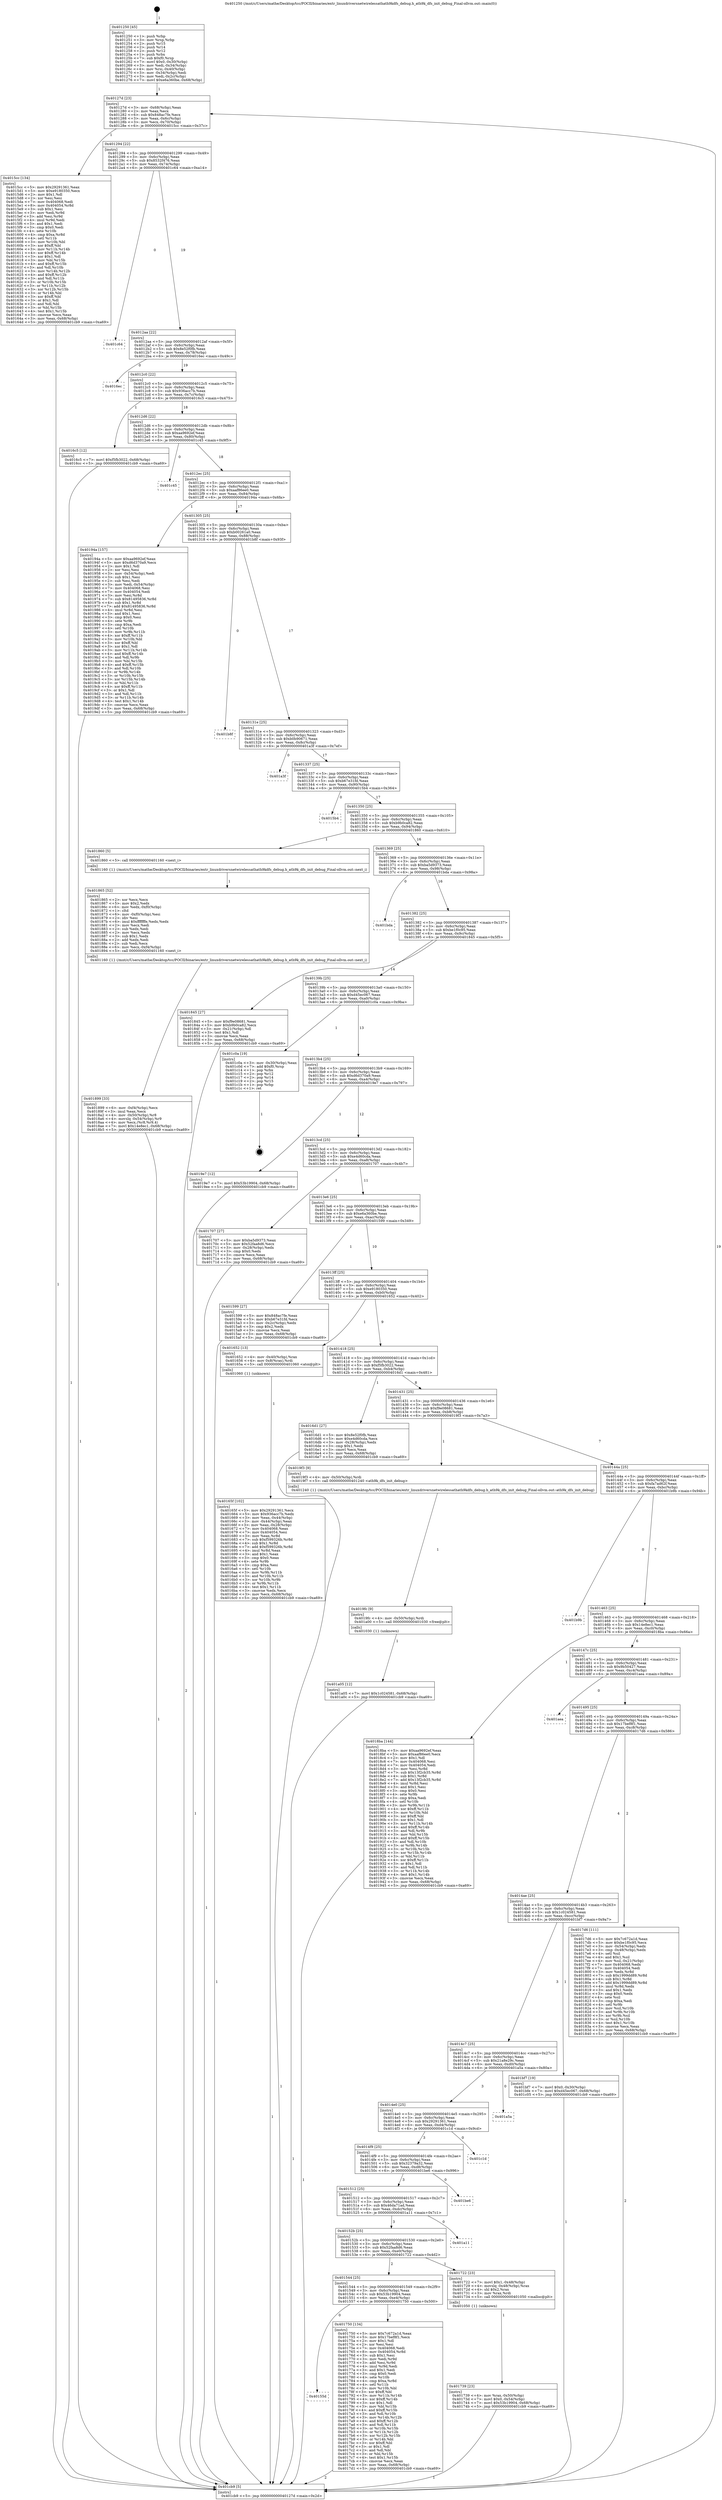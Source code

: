 digraph "0x401250" {
  label = "0x401250 (/mnt/c/Users/mathe/Desktop/tcc/POCII/binaries/extr_linuxdriversnetwirelessathath9kdfs_debug.h_ath9k_dfs_init_debug_Final-ollvm.out::main(0))"
  labelloc = "t"
  node[shape=record]

  Entry [label="",width=0.3,height=0.3,shape=circle,fillcolor=black,style=filled]
  "0x40127d" [label="{
     0x40127d [23]\l
     | [instrs]\l
     &nbsp;&nbsp;0x40127d \<+3\>: mov -0x68(%rbp),%eax\l
     &nbsp;&nbsp;0x401280 \<+2\>: mov %eax,%ecx\l
     &nbsp;&nbsp;0x401282 \<+6\>: sub $0x848ac7fe,%ecx\l
     &nbsp;&nbsp;0x401288 \<+3\>: mov %eax,-0x6c(%rbp)\l
     &nbsp;&nbsp;0x40128b \<+3\>: mov %ecx,-0x70(%rbp)\l
     &nbsp;&nbsp;0x40128e \<+6\>: je 00000000004015cc \<main+0x37c\>\l
  }"]
  "0x4015cc" [label="{
     0x4015cc [134]\l
     | [instrs]\l
     &nbsp;&nbsp;0x4015cc \<+5\>: mov $0x29291361,%eax\l
     &nbsp;&nbsp;0x4015d1 \<+5\>: mov $0xe9180350,%ecx\l
     &nbsp;&nbsp;0x4015d6 \<+2\>: mov $0x1,%dl\l
     &nbsp;&nbsp;0x4015d8 \<+2\>: xor %esi,%esi\l
     &nbsp;&nbsp;0x4015da \<+7\>: mov 0x404068,%edi\l
     &nbsp;&nbsp;0x4015e1 \<+8\>: mov 0x404054,%r8d\l
     &nbsp;&nbsp;0x4015e9 \<+3\>: sub $0x1,%esi\l
     &nbsp;&nbsp;0x4015ec \<+3\>: mov %edi,%r9d\l
     &nbsp;&nbsp;0x4015ef \<+3\>: add %esi,%r9d\l
     &nbsp;&nbsp;0x4015f2 \<+4\>: imul %r9d,%edi\l
     &nbsp;&nbsp;0x4015f6 \<+3\>: and $0x1,%edi\l
     &nbsp;&nbsp;0x4015f9 \<+3\>: cmp $0x0,%edi\l
     &nbsp;&nbsp;0x4015fc \<+4\>: sete %r10b\l
     &nbsp;&nbsp;0x401600 \<+4\>: cmp $0xa,%r8d\l
     &nbsp;&nbsp;0x401604 \<+4\>: setl %r11b\l
     &nbsp;&nbsp;0x401608 \<+3\>: mov %r10b,%bl\l
     &nbsp;&nbsp;0x40160b \<+3\>: xor $0xff,%bl\l
     &nbsp;&nbsp;0x40160e \<+3\>: mov %r11b,%r14b\l
     &nbsp;&nbsp;0x401611 \<+4\>: xor $0xff,%r14b\l
     &nbsp;&nbsp;0x401615 \<+3\>: xor $0x1,%dl\l
     &nbsp;&nbsp;0x401618 \<+3\>: mov %bl,%r15b\l
     &nbsp;&nbsp;0x40161b \<+4\>: and $0xff,%r15b\l
     &nbsp;&nbsp;0x40161f \<+3\>: and %dl,%r10b\l
     &nbsp;&nbsp;0x401622 \<+3\>: mov %r14b,%r12b\l
     &nbsp;&nbsp;0x401625 \<+4\>: and $0xff,%r12b\l
     &nbsp;&nbsp;0x401629 \<+3\>: and %dl,%r11b\l
     &nbsp;&nbsp;0x40162c \<+3\>: or %r10b,%r15b\l
     &nbsp;&nbsp;0x40162f \<+3\>: or %r11b,%r12b\l
     &nbsp;&nbsp;0x401632 \<+3\>: xor %r12b,%r15b\l
     &nbsp;&nbsp;0x401635 \<+3\>: or %r14b,%bl\l
     &nbsp;&nbsp;0x401638 \<+3\>: xor $0xff,%bl\l
     &nbsp;&nbsp;0x40163b \<+3\>: or $0x1,%dl\l
     &nbsp;&nbsp;0x40163e \<+2\>: and %dl,%bl\l
     &nbsp;&nbsp;0x401640 \<+3\>: or %bl,%r15b\l
     &nbsp;&nbsp;0x401643 \<+4\>: test $0x1,%r15b\l
     &nbsp;&nbsp;0x401647 \<+3\>: cmovne %ecx,%eax\l
     &nbsp;&nbsp;0x40164a \<+3\>: mov %eax,-0x68(%rbp)\l
     &nbsp;&nbsp;0x40164d \<+5\>: jmp 0000000000401cb9 \<main+0xa69\>\l
  }"]
  "0x401294" [label="{
     0x401294 [22]\l
     | [instrs]\l
     &nbsp;&nbsp;0x401294 \<+5\>: jmp 0000000000401299 \<main+0x49\>\l
     &nbsp;&nbsp;0x401299 \<+3\>: mov -0x6c(%rbp),%eax\l
     &nbsp;&nbsp;0x40129c \<+5\>: sub $0x8532f476,%eax\l
     &nbsp;&nbsp;0x4012a1 \<+3\>: mov %eax,-0x74(%rbp)\l
     &nbsp;&nbsp;0x4012a4 \<+6\>: je 0000000000401c64 \<main+0xa14\>\l
  }"]
  Exit [label="",width=0.3,height=0.3,shape=circle,fillcolor=black,style=filled,peripheries=2]
  "0x401c64" [label="{
     0x401c64\l
  }", style=dashed]
  "0x4012aa" [label="{
     0x4012aa [22]\l
     | [instrs]\l
     &nbsp;&nbsp;0x4012aa \<+5\>: jmp 00000000004012af \<main+0x5f\>\l
     &nbsp;&nbsp;0x4012af \<+3\>: mov -0x6c(%rbp),%eax\l
     &nbsp;&nbsp;0x4012b2 \<+5\>: sub $0x8e52f0fb,%eax\l
     &nbsp;&nbsp;0x4012b7 \<+3\>: mov %eax,-0x78(%rbp)\l
     &nbsp;&nbsp;0x4012ba \<+6\>: je 00000000004016ec \<main+0x49c\>\l
  }"]
  "0x401a05" [label="{
     0x401a05 [12]\l
     | [instrs]\l
     &nbsp;&nbsp;0x401a05 \<+7\>: movl $0x1c024581,-0x68(%rbp)\l
     &nbsp;&nbsp;0x401a0c \<+5\>: jmp 0000000000401cb9 \<main+0xa69\>\l
  }"]
  "0x4016ec" [label="{
     0x4016ec\l
  }", style=dashed]
  "0x4012c0" [label="{
     0x4012c0 [22]\l
     | [instrs]\l
     &nbsp;&nbsp;0x4012c0 \<+5\>: jmp 00000000004012c5 \<main+0x75\>\l
     &nbsp;&nbsp;0x4012c5 \<+3\>: mov -0x6c(%rbp),%eax\l
     &nbsp;&nbsp;0x4012c8 \<+5\>: sub $0x936acc7b,%eax\l
     &nbsp;&nbsp;0x4012cd \<+3\>: mov %eax,-0x7c(%rbp)\l
     &nbsp;&nbsp;0x4012d0 \<+6\>: je 00000000004016c5 \<main+0x475\>\l
  }"]
  "0x4019fc" [label="{
     0x4019fc [9]\l
     | [instrs]\l
     &nbsp;&nbsp;0x4019fc \<+4\>: mov -0x50(%rbp),%rdi\l
     &nbsp;&nbsp;0x401a00 \<+5\>: call 0000000000401030 \<free@plt\>\l
     | [calls]\l
     &nbsp;&nbsp;0x401030 \{1\} (unknown)\l
  }"]
  "0x4016c5" [label="{
     0x4016c5 [12]\l
     | [instrs]\l
     &nbsp;&nbsp;0x4016c5 \<+7\>: movl $0xf5fb3022,-0x68(%rbp)\l
     &nbsp;&nbsp;0x4016cc \<+5\>: jmp 0000000000401cb9 \<main+0xa69\>\l
  }"]
  "0x4012d6" [label="{
     0x4012d6 [22]\l
     | [instrs]\l
     &nbsp;&nbsp;0x4012d6 \<+5\>: jmp 00000000004012db \<main+0x8b\>\l
     &nbsp;&nbsp;0x4012db \<+3\>: mov -0x6c(%rbp),%eax\l
     &nbsp;&nbsp;0x4012de \<+5\>: sub $0xaa9692ef,%eax\l
     &nbsp;&nbsp;0x4012e3 \<+3\>: mov %eax,-0x80(%rbp)\l
     &nbsp;&nbsp;0x4012e6 \<+6\>: je 0000000000401c45 \<main+0x9f5\>\l
  }"]
  "0x401899" [label="{
     0x401899 [33]\l
     | [instrs]\l
     &nbsp;&nbsp;0x401899 \<+6\>: mov -0xf4(%rbp),%ecx\l
     &nbsp;&nbsp;0x40189f \<+3\>: imul %eax,%ecx\l
     &nbsp;&nbsp;0x4018a2 \<+4\>: mov -0x50(%rbp),%r8\l
     &nbsp;&nbsp;0x4018a6 \<+4\>: movslq -0x54(%rbp),%r9\l
     &nbsp;&nbsp;0x4018aa \<+4\>: mov %ecx,(%r8,%r9,4)\l
     &nbsp;&nbsp;0x4018ae \<+7\>: movl $0x14e8ec1,-0x68(%rbp)\l
     &nbsp;&nbsp;0x4018b5 \<+5\>: jmp 0000000000401cb9 \<main+0xa69\>\l
  }"]
  "0x401c45" [label="{
     0x401c45\l
  }", style=dashed]
  "0x4012ec" [label="{
     0x4012ec [25]\l
     | [instrs]\l
     &nbsp;&nbsp;0x4012ec \<+5\>: jmp 00000000004012f1 \<main+0xa1\>\l
     &nbsp;&nbsp;0x4012f1 \<+3\>: mov -0x6c(%rbp),%eax\l
     &nbsp;&nbsp;0x4012f4 \<+5\>: sub $0xaaf86ee0,%eax\l
     &nbsp;&nbsp;0x4012f9 \<+6\>: mov %eax,-0x84(%rbp)\l
     &nbsp;&nbsp;0x4012ff \<+6\>: je 000000000040194a \<main+0x6fa\>\l
  }"]
  "0x401865" [label="{
     0x401865 [52]\l
     | [instrs]\l
     &nbsp;&nbsp;0x401865 \<+2\>: xor %ecx,%ecx\l
     &nbsp;&nbsp;0x401867 \<+5\>: mov $0x2,%edx\l
     &nbsp;&nbsp;0x40186c \<+6\>: mov %edx,-0xf0(%rbp)\l
     &nbsp;&nbsp;0x401872 \<+1\>: cltd\l
     &nbsp;&nbsp;0x401873 \<+6\>: mov -0xf0(%rbp),%esi\l
     &nbsp;&nbsp;0x401879 \<+2\>: idiv %esi\l
     &nbsp;&nbsp;0x40187b \<+6\>: imul $0xfffffffe,%edx,%edx\l
     &nbsp;&nbsp;0x401881 \<+2\>: mov %ecx,%edi\l
     &nbsp;&nbsp;0x401883 \<+2\>: sub %edx,%edi\l
     &nbsp;&nbsp;0x401885 \<+2\>: mov %ecx,%edx\l
     &nbsp;&nbsp;0x401887 \<+3\>: sub $0x1,%edx\l
     &nbsp;&nbsp;0x40188a \<+2\>: add %edx,%edi\l
     &nbsp;&nbsp;0x40188c \<+2\>: sub %edi,%ecx\l
     &nbsp;&nbsp;0x40188e \<+6\>: mov %ecx,-0xf4(%rbp)\l
     &nbsp;&nbsp;0x401894 \<+5\>: call 0000000000401160 \<next_i\>\l
     | [calls]\l
     &nbsp;&nbsp;0x401160 \{1\} (/mnt/c/Users/mathe/Desktop/tcc/POCII/binaries/extr_linuxdriversnetwirelessathath9kdfs_debug.h_ath9k_dfs_init_debug_Final-ollvm.out::next_i)\l
  }"]
  "0x40194a" [label="{
     0x40194a [157]\l
     | [instrs]\l
     &nbsp;&nbsp;0x40194a \<+5\>: mov $0xaa9692ef,%eax\l
     &nbsp;&nbsp;0x40194f \<+5\>: mov $0xd6d370a9,%ecx\l
     &nbsp;&nbsp;0x401954 \<+2\>: mov $0x1,%dl\l
     &nbsp;&nbsp;0x401956 \<+2\>: xor %esi,%esi\l
     &nbsp;&nbsp;0x401958 \<+3\>: mov -0x54(%rbp),%edi\l
     &nbsp;&nbsp;0x40195b \<+3\>: sub $0x1,%esi\l
     &nbsp;&nbsp;0x40195e \<+2\>: sub %esi,%edi\l
     &nbsp;&nbsp;0x401960 \<+3\>: mov %edi,-0x54(%rbp)\l
     &nbsp;&nbsp;0x401963 \<+7\>: mov 0x404068,%esi\l
     &nbsp;&nbsp;0x40196a \<+7\>: mov 0x404054,%edi\l
     &nbsp;&nbsp;0x401971 \<+3\>: mov %esi,%r8d\l
     &nbsp;&nbsp;0x401974 \<+7\>: sub $0x81495836,%r8d\l
     &nbsp;&nbsp;0x40197b \<+4\>: sub $0x1,%r8d\l
     &nbsp;&nbsp;0x40197f \<+7\>: add $0x81495836,%r8d\l
     &nbsp;&nbsp;0x401986 \<+4\>: imul %r8d,%esi\l
     &nbsp;&nbsp;0x40198a \<+3\>: and $0x1,%esi\l
     &nbsp;&nbsp;0x40198d \<+3\>: cmp $0x0,%esi\l
     &nbsp;&nbsp;0x401990 \<+4\>: sete %r9b\l
     &nbsp;&nbsp;0x401994 \<+3\>: cmp $0xa,%edi\l
     &nbsp;&nbsp;0x401997 \<+4\>: setl %r10b\l
     &nbsp;&nbsp;0x40199b \<+3\>: mov %r9b,%r11b\l
     &nbsp;&nbsp;0x40199e \<+4\>: xor $0xff,%r11b\l
     &nbsp;&nbsp;0x4019a2 \<+3\>: mov %r10b,%bl\l
     &nbsp;&nbsp;0x4019a5 \<+3\>: xor $0xff,%bl\l
     &nbsp;&nbsp;0x4019a8 \<+3\>: xor $0x1,%dl\l
     &nbsp;&nbsp;0x4019ab \<+3\>: mov %r11b,%r14b\l
     &nbsp;&nbsp;0x4019ae \<+4\>: and $0xff,%r14b\l
     &nbsp;&nbsp;0x4019b2 \<+3\>: and %dl,%r9b\l
     &nbsp;&nbsp;0x4019b5 \<+3\>: mov %bl,%r15b\l
     &nbsp;&nbsp;0x4019b8 \<+4\>: and $0xff,%r15b\l
     &nbsp;&nbsp;0x4019bc \<+3\>: and %dl,%r10b\l
     &nbsp;&nbsp;0x4019bf \<+3\>: or %r9b,%r14b\l
     &nbsp;&nbsp;0x4019c2 \<+3\>: or %r10b,%r15b\l
     &nbsp;&nbsp;0x4019c5 \<+3\>: xor %r15b,%r14b\l
     &nbsp;&nbsp;0x4019c8 \<+3\>: or %bl,%r11b\l
     &nbsp;&nbsp;0x4019cb \<+4\>: xor $0xff,%r11b\l
     &nbsp;&nbsp;0x4019cf \<+3\>: or $0x1,%dl\l
     &nbsp;&nbsp;0x4019d2 \<+3\>: and %dl,%r11b\l
     &nbsp;&nbsp;0x4019d5 \<+3\>: or %r11b,%r14b\l
     &nbsp;&nbsp;0x4019d8 \<+4\>: test $0x1,%r14b\l
     &nbsp;&nbsp;0x4019dc \<+3\>: cmovne %ecx,%eax\l
     &nbsp;&nbsp;0x4019df \<+3\>: mov %eax,-0x68(%rbp)\l
     &nbsp;&nbsp;0x4019e2 \<+5\>: jmp 0000000000401cb9 \<main+0xa69\>\l
  }"]
  "0x401305" [label="{
     0x401305 [25]\l
     | [instrs]\l
     &nbsp;&nbsp;0x401305 \<+5\>: jmp 000000000040130a \<main+0xba\>\l
     &nbsp;&nbsp;0x40130a \<+3\>: mov -0x6c(%rbp),%eax\l
     &nbsp;&nbsp;0x40130d \<+5\>: sub $0xb00261a0,%eax\l
     &nbsp;&nbsp;0x401312 \<+6\>: mov %eax,-0x88(%rbp)\l
     &nbsp;&nbsp;0x401318 \<+6\>: je 0000000000401b8f \<main+0x93f\>\l
  }"]
  "0x40155d" [label="{
     0x40155d\l
  }", style=dashed]
  "0x401b8f" [label="{
     0x401b8f\l
  }", style=dashed]
  "0x40131e" [label="{
     0x40131e [25]\l
     | [instrs]\l
     &nbsp;&nbsp;0x40131e \<+5\>: jmp 0000000000401323 \<main+0xd3\>\l
     &nbsp;&nbsp;0x401323 \<+3\>: mov -0x6c(%rbp),%eax\l
     &nbsp;&nbsp;0x401326 \<+5\>: sub $0xb0b90671,%eax\l
     &nbsp;&nbsp;0x40132b \<+6\>: mov %eax,-0x8c(%rbp)\l
     &nbsp;&nbsp;0x401331 \<+6\>: je 0000000000401a3f \<main+0x7ef\>\l
  }"]
  "0x401750" [label="{
     0x401750 [134]\l
     | [instrs]\l
     &nbsp;&nbsp;0x401750 \<+5\>: mov $0x7c672a1d,%eax\l
     &nbsp;&nbsp;0x401755 \<+5\>: mov $0x17bef8f1,%ecx\l
     &nbsp;&nbsp;0x40175a \<+2\>: mov $0x1,%dl\l
     &nbsp;&nbsp;0x40175c \<+2\>: xor %esi,%esi\l
     &nbsp;&nbsp;0x40175e \<+7\>: mov 0x404068,%edi\l
     &nbsp;&nbsp;0x401765 \<+8\>: mov 0x404054,%r8d\l
     &nbsp;&nbsp;0x40176d \<+3\>: sub $0x1,%esi\l
     &nbsp;&nbsp;0x401770 \<+3\>: mov %edi,%r9d\l
     &nbsp;&nbsp;0x401773 \<+3\>: add %esi,%r9d\l
     &nbsp;&nbsp;0x401776 \<+4\>: imul %r9d,%edi\l
     &nbsp;&nbsp;0x40177a \<+3\>: and $0x1,%edi\l
     &nbsp;&nbsp;0x40177d \<+3\>: cmp $0x0,%edi\l
     &nbsp;&nbsp;0x401780 \<+4\>: sete %r10b\l
     &nbsp;&nbsp;0x401784 \<+4\>: cmp $0xa,%r8d\l
     &nbsp;&nbsp;0x401788 \<+4\>: setl %r11b\l
     &nbsp;&nbsp;0x40178c \<+3\>: mov %r10b,%bl\l
     &nbsp;&nbsp;0x40178f \<+3\>: xor $0xff,%bl\l
     &nbsp;&nbsp;0x401792 \<+3\>: mov %r11b,%r14b\l
     &nbsp;&nbsp;0x401795 \<+4\>: xor $0xff,%r14b\l
     &nbsp;&nbsp;0x401799 \<+3\>: xor $0x1,%dl\l
     &nbsp;&nbsp;0x40179c \<+3\>: mov %bl,%r15b\l
     &nbsp;&nbsp;0x40179f \<+4\>: and $0xff,%r15b\l
     &nbsp;&nbsp;0x4017a3 \<+3\>: and %dl,%r10b\l
     &nbsp;&nbsp;0x4017a6 \<+3\>: mov %r14b,%r12b\l
     &nbsp;&nbsp;0x4017a9 \<+4\>: and $0xff,%r12b\l
     &nbsp;&nbsp;0x4017ad \<+3\>: and %dl,%r11b\l
     &nbsp;&nbsp;0x4017b0 \<+3\>: or %r10b,%r15b\l
     &nbsp;&nbsp;0x4017b3 \<+3\>: or %r11b,%r12b\l
     &nbsp;&nbsp;0x4017b6 \<+3\>: xor %r12b,%r15b\l
     &nbsp;&nbsp;0x4017b9 \<+3\>: or %r14b,%bl\l
     &nbsp;&nbsp;0x4017bc \<+3\>: xor $0xff,%bl\l
     &nbsp;&nbsp;0x4017bf \<+3\>: or $0x1,%dl\l
     &nbsp;&nbsp;0x4017c2 \<+2\>: and %dl,%bl\l
     &nbsp;&nbsp;0x4017c4 \<+3\>: or %bl,%r15b\l
     &nbsp;&nbsp;0x4017c7 \<+4\>: test $0x1,%r15b\l
     &nbsp;&nbsp;0x4017cb \<+3\>: cmovne %ecx,%eax\l
     &nbsp;&nbsp;0x4017ce \<+3\>: mov %eax,-0x68(%rbp)\l
     &nbsp;&nbsp;0x4017d1 \<+5\>: jmp 0000000000401cb9 \<main+0xa69\>\l
  }"]
  "0x401a3f" [label="{
     0x401a3f\l
  }", style=dashed]
  "0x401337" [label="{
     0x401337 [25]\l
     | [instrs]\l
     &nbsp;&nbsp;0x401337 \<+5\>: jmp 000000000040133c \<main+0xec\>\l
     &nbsp;&nbsp;0x40133c \<+3\>: mov -0x6c(%rbp),%eax\l
     &nbsp;&nbsp;0x40133f \<+5\>: sub $0xb67e31fd,%eax\l
     &nbsp;&nbsp;0x401344 \<+6\>: mov %eax,-0x90(%rbp)\l
     &nbsp;&nbsp;0x40134a \<+6\>: je 00000000004015b4 \<main+0x364\>\l
  }"]
  "0x401739" [label="{
     0x401739 [23]\l
     | [instrs]\l
     &nbsp;&nbsp;0x401739 \<+4\>: mov %rax,-0x50(%rbp)\l
     &nbsp;&nbsp;0x40173d \<+7\>: movl $0x0,-0x54(%rbp)\l
     &nbsp;&nbsp;0x401744 \<+7\>: movl $0x53b19904,-0x68(%rbp)\l
     &nbsp;&nbsp;0x40174b \<+5\>: jmp 0000000000401cb9 \<main+0xa69\>\l
  }"]
  "0x4015b4" [label="{
     0x4015b4\l
  }", style=dashed]
  "0x401350" [label="{
     0x401350 [25]\l
     | [instrs]\l
     &nbsp;&nbsp;0x401350 \<+5\>: jmp 0000000000401355 \<main+0x105\>\l
     &nbsp;&nbsp;0x401355 \<+3\>: mov -0x6c(%rbp),%eax\l
     &nbsp;&nbsp;0x401358 \<+5\>: sub $0xb9b0ca82,%eax\l
     &nbsp;&nbsp;0x40135d \<+6\>: mov %eax,-0x94(%rbp)\l
     &nbsp;&nbsp;0x401363 \<+6\>: je 0000000000401860 \<main+0x610\>\l
  }"]
  "0x401544" [label="{
     0x401544 [25]\l
     | [instrs]\l
     &nbsp;&nbsp;0x401544 \<+5\>: jmp 0000000000401549 \<main+0x2f9\>\l
     &nbsp;&nbsp;0x401549 \<+3\>: mov -0x6c(%rbp),%eax\l
     &nbsp;&nbsp;0x40154c \<+5\>: sub $0x53b19904,%eax\l
     &nbsp;&nbsp;0x401551 \<+6\>: mov %eax,-0xe4(%rbp)\l
     &nbsp;&nbsp;0x401557 \<+6\>: je 0000000000401750 \<main+0x500\>\l
  }"]
  "0x401860" [label="{
     0x401860 [5]\l
     | [instrs]\l
     &nbsp;&nbsp;0x401860 \<+5\>: call 0000000000401160 \<next_i\>\l
     | [calls]\l
     &nbsp;&nbsp;0x401160 \{1\} (/mnt/c/Users/mathe/Desktop/tcc/POCII/binaries/extr_linuxdriversnetwirelessathath9kdfs_debug.h_ath9k_dfs_init_debug_Final-ollvm.out::next_i)\l
  }"]
  "0x401369" [label="{
     0x401369 [25]\l
     | [instrs]\l
     &nbsp;&nbsp;0x401369 \<+5\>: jmp 000000000040136e \<main+0x11e\>\l
     &nbsp;&nbsp;0x40136e \<+3\>: mov -0x6c(%rbp),%eax\l
     &nbsp;&nbsp;0x401371 \<+5\>: sub $0xba5d9373,%eax\l
     &nbsp;&nbsp;0x401376 \<+6\>: mov %eax,-0x98(%rbp)\l
     &nbsp;&nbsp;0x40137c \<+6\>: je 0000000000401bda \<main+0x98a\>\l
  }"]
  "0x401722" [label="{
     0x401722 [23]\l
     | [instrs]\l
     &nbsp;&nbsp;0x401722 \<+7\>: movl $0x1,-0x48(%rbp)\l
     &nbsp;&nbsp;0x401729 \<+4\>: movslq -0x48(%rbp),%rax\l
     &nbsp;&nbsp;0x40172d \<+4\>: shl $0x2,%rax\l
     &nbsp;&nbsp;0x401731 \<+3\>: mov %rax,%rdi\l
     &nbsp;&nbsp;0x401734 \<+5\>: call 0000000000401050 \<malloc@plt\>\l
     | [calls]\l
     &nbsp;&nbsp;0x401050 \{1\} (unknown)\l
  }"]
  "0x401bda" [label="{
     0x401bda\l
  }", style=dashed]
  "0x401382" [label="{
     0x401382 [25]\l
     | [instrs]\l
     &nbsp;&nbsp;0x401382 \<+5\>: jmp 0000000000401387 \<main+0x137\>\l
     &nbsp;&nbsp;0x401387 \<+3\>: mov -0x6c(%rbp),%eax\l
     &nbsp;&nbsp;0x40138a \<+5\>: sub $0xbe1f0c95,%eax\l
     &nbsp;&nbsp;0x40138f \<+6\>: mov %eax,-0x9c(%rbp)\l
     &nbsp;&nbsp;0x401395 \<+6\>: je 0000000000401845 \<main+0x5f5\>\l
  }"]
  "0x40152b" [label="{
     0x40152b [25]\l
     | [instrs]\l
     &nbsp;&nbsp;0x40152b \<+5\>: jmp 0000000000401530 \<main+0x2e0\>\l
     &nbsp;&nbsp;0x401530 \<+3\>: mov -0x6c(%rbp),%eax\l
     &nbsp;&nbsp;0x401533 \<+5\>: sub $0x52faa8d6,%eax\l
     &nbsp;&nbsp;0x401538 \<+6\>: mov %eax,-0xe0(%rbp)\l
     &nbsp;&nbsp;0x40153e \<+6\>: je 0000000000401722 \<main+0x4d2\>\l
  }"]
  "0x401845" [label="{
     0x401845 [27]\l
     | [instrs]\l
     &nbsp;&nbsp;0x401845 \<+5\>: mov $0xf9e08681,%eax\l
     &nbsp;&nbsp;0x40184a \<+5\>: mov $0xb9b0ca82,%ecx\l
     &nbsp;&nbsp;0x40184f \<+3\>: mov -0x21(%rbp),%dl\l
     &nbsp;&nbsp;0x401852 \<+3\>: test $0x1,%dl\l
     &nbsp;&nbsp;0x401855 \<+3\>: cmovne %ecx,%eax\l
     &nbsp;&nbsp;0x401858 \<+3\>: mov %eax,-0x68(%rbp)\l
     &nbsp;&nbsp;0x40185b \<+5\>: jmp 0000000000401cb9 \<main+0xa69\>\l
  }"]
  "0x40139b" [label="{
     0x40139b [25]\l
     | [instrs]\l
     &nbsp;&nbsp;0x40139b \<+5\>: jmp 00000000004013a0 \<main+0x150\>\l
     &nbsp;&nbsp;0x4013a0 \<+3\>: mov -0x6c(%rbp),%eax\l
     &nbsp;&nbsp;0x4013a3 \<+5\>: sub $0xd45ec067,%eax\l
     &nbsp;&nbsp;0x4013a8 \<+6\>: mov %eax,-0xa0(%rbp)\l
     &nbsp;&nbsp;0x4013ae \<+6\>: je 0000000000401c0a \<main+0x9ba\>\l
  }"]
  "0x401a11" [label="{
     0x401a11\l
  }", style=dashed]
  "0x401c0a" [label="{
     0x401c0a [19]\l
     | [instrs]\l
     &nbsp;&nbsp;0x401c0a \<+3\>: mov -0x30(%rbp),%eax\l
     &nbsp;&nbsp;0x401c0d \<+7\>: add $0xf0,%rsp\l
     &nbsp;&nbsp;0x401c14 \<+1\>: pop %rbx\l
     &nbsp;&nbsp;0x401c15 \<+2\>: pop %r12\l
     &nbsp;&nbsp;0x401c17 \<+2\>: pop %r14\l
     &nbsp;&nbsp;0x401c19 \<+2\>: pop %r15\l
     &nbsp;&nbsp;0x401c1b \<+1\>: pop %rbp\l
     &nbsp;&nbsp;0x401c1c \<+1\>: ret\l
  }"]
  "0x4013b4" [label="{
     0x4013b4 [25]\l
     | [instrs]\l
     &nbsp;&nbsp;0x4013b4 \<+5\>: jmp 00000000004013b9 \<main+0x169\>\l
     &nbsp;&nbsp;0x4013b9 \<+3\>: mov -0x6c(%rbp),%eax\l
     &nbsp;&nbsp;0x4013bc \<+5\>: sub $0xd6d370a9,%eax\l
     &nbsp;&nbsp;0x4013c1 \<+6\>: mov %eax,-0xa4(%rbp)\l
     &nbsp;&nbsp;0x4013c7 \<+6\>: je 00000000004019e7 \<main+0x797\>\l
  }"]
  "0x401512" [label="{
     0x401512 [25]\l
     | [instrs]\l
     &nbsp;&nbsp;0x401512 \<+5\>: jmp 0000000000401517 \<main+0x2c7\>\l
     &nbsp;&nbsp;0x401517 \<+3\>: mov -0x6c(%rbp),%eax\l
     &nbsp;&nbsp;0x40151a \<+5\>: sub $0x46da71ad,%eax\l
     &nbsp;&nbsp;0x40151f \<+6\>: mov %eax,-0xdc(%rbp)\l
     &nbsp;&nbsp;0x401525 \<+6\>: je 0000000000401a11 \<main+0x7c1\>\l
  }"]
  "0x4019e7" [label="{
     0x4019e7 [12]\l
     | [instrs]\l
     &nbsp;&nbsp;0x4019e7 \<+7\>: movl $0x53b19904,-0x68(%rbp)\l
     &nbsp;&nbsp;0x4019ee \<+5\>: jmp 0000000000401cb9 \<main+0xa69\>\l
  }"]
  "0x4013cd" [label="{
     0x4013cd [25]\l
     | [instrs]\l
     &nbsp;&nbsp;0x4013cd \<+5\>: jmp 00000000004013d2 \<main+0x182\>\l
     &nbsp;&nbsp;0x4013d2 \<+3\>: mov -0x6c(%rbp),%eax\l
     &nbsp;&nbsp;0x4013d5 \<+5\>: sub $0xe4d60cda,%eax\l
     &nbsp;&nbsp;0x4013da \<+6\>: mov %eax,-0xa8(%rbp)\l
     &nbsp;&nbsp;0x4013e0 \<+6\>: je 0000000000401707 \<main+0x4b7\>\l
  }"]
  "0x401be6" [label="{
     0x401be6\l
  }", style=dashed]
  "0x401707" [label="{
     0x401707 [27]\l
     | [instrs]\l
     &nbsp;&nbsp;0x401707 \<+5\>: mov $0xba5d9373,%eax\l
     &nbsp;&nbsp;0x40170c \<+5\>: mov $0x52faa8d6,%ecx\l
     &nbsp;&nbsp;0x401711 \<+3\>: mov -0x28(%rbp),%edx\l
     &nbsp;&nbsp;0x401714 \<+3\>: cmp $0x0,%edx\l
     &nbsp;&nbsp;0x401717 \<+3\>: cmove %ecx,%eax\l
     &nbsp;&nbsp;0x40171a \<+3\>: mov %eax,-0x68(%rbp)\l
     &nbsp;&nbsp;0x40171d \<+5\>: jmp 0000000000401cb9 \<main+0xa69\>\l
  }"]
  "0x4013e6" [label="{
     0x4013e6 [25]\l
     | [instrs]\l
     &nbsp;&nbsp;0x4013e6 \<+5\>: jmp 00000000004013eb \<main+0x19b\>\l
     &nbsp;&nbsp;0x4013eb \<+3\>: mov -0x6c(%rbp),%eax\l
     &nbsp;&nbsp;0x4013ee \<+5\>: sub $0xe6a360be,%eax\l
     &nbsp;&nbsp;0x4013f3 \<+6\>: mov %eax,-0xac(%rbp)\l
     &nbsp;&nbsp;0x4013f9 \<+6\>: je 0000000000401599 \<main+0x349\>\l
  }"]
  "0x4014f9" [label="{
     0x4014f9 [25]\l
     | [instrs]\l
     &nbsp;&nbsp;0x4014f9 \<+5\>: jmp 00000000004014fe \<main+0x2ae\>\l
     &nbsp;&nbsp;0x4014fe \<+3\>: mov -0x6c(%rbp),%eax\l
     &nbsp;&nbsp;0x401501 \<+5\>: sub $0x32379a32,%eax\l
     &nbsp;&nbsp;0x401506 \<+6\>: mov %eax,-0xd8(%rbp)\l
     &nbsp;&nbsp;0x40150c \<+6\>: je 0000000000401be6 \<main+0x996\>\l
  }"]
  "0x401599" [label="{
     0x401599 [27]\l
     | [instrs]\l
     &nbsp;&nbsp;0x401599 \<+5\>: mov $0x848ac7fe,%eax\l
     &nbsp;&nbsp;0x40159e \<+5\>: mov $0xb67e31fd,%ecx\l
     &nbsp;&nbsp;0x4015a3 \<+3\>: mov -0x2c(%rbp),%edx\l
     &nbsp;&nbsp;0x4015a6 \<+3\>: cmp $0x2,%edx\l
     &nbsp;&nbsp;0x4015a9 \<+3\>: cmovne %ecx,%eax\l
     &nbsp;&nbsp;0x4015ac \<+3\>: mov %eax,-0x68(%rbp)\l
     &nbsp;&nbsp;0x4015af \<+5\>: jmp 0000000000401cb9 \<main+0xa69\>\l
  }"]
  "0x4013ff" [label="{
     0x4013ff [25]\l
     | [instrs]\l
     &nbsp;&nbsp;0x4013ff \<+5\>: jmp 0000000000401404 \<main+0x1b4\>\l
     &nbsp;&nbsp;0x401404 \<+3\>: mov -0x6c(%rbp),%eax\l
     &nbsp;&nbsp;0x401407 \<+5\>: sub $0xe9180350,%eax\l
     &nbsp;&nbsp;0x40140c \<+6\>: mov %eax,-0xb0(%rbp)\l
     &nbsp;&nbsp;0x401412 \<+6\>: je 0000000000401652 \<main+0x402\>\l
  }"]
  "0x401cb9" [label="{
     0x401cb9 [5]\l
     | [instrs]\l
     &nbsp;&nbsp;0x401cb9 \<+5\>: jmp 000000000040127d \<main+0x2d\>\l
  }"]
  "0x401250" [label="{
     0x401250 [45]\l
     | [instrs]\l
     &nbsp;&nbsp;0x401250 \<+1\>: push %rbp\l
     &nbsp;&nbsp;0x401251 \<+3\>: mov %rsp,%rbp\l
     &nbsp;&nbsp;0x401254 \<+2\>: push %r15\l
     &nbsp;&nbsp;0x401256 \<+2\>: push %r14\l
     &nbsp;&nbsp;0x401258 \<+2\>: push %r12\l
     &nbsp;&nbsp;0x40125a \<+1\>: push %rbx\l
     &nbsp;&nbsp;0x40125b \<+7\>: sub $0xf0,%rsp\l
     &nbsp;&nbsp;0x401262 \<+7\>: movl $0x0,-0x30(%rbp)\l
     &nbsp;&nbsp;0x401269 \<+3\>: mov %edi,-0x34(%rbp)\l
     &nbsp;&nbsp;0x40126c \<+4\>: mov %rsi,-0x40(%rbp)\l
     &nbsp;&nbsp;0x401270 \<+3\>: mov -0x34(%rbp),%edi\l
     &nbsp;&nbsp;0x401273 \<+3\>: mov %edi,-0x2c(%rbp)\l
     &nbsp;&nbsp;0x401276 \<+7\>: movl $0xe6a360be,-0x68(%rbp)\l
  }"]
  "0x401c1d" [label="{
     0x401c1d\l
  }", style=dashed]
  "0x401652" [label="{
     0x401652 [13]\l
     | [instrs]\l
     &nbsp;&nbsp;0x401652 \<+4\>: mov -0x40(%rbp),%rax\l
     &nbsp;&nbsp;0x401656 \<+4\>: mov 0x8(%rax),%rdi\l
     &nbsp;&nbsp;0x40165a \<+5\>: call 0000000000401060 \<atoi@plt\>\l
     | [calls]\l
     &nbsp;&nbsp;0x401060 \{1\} (unknown)\l
  }"]
  "0x401418" [label="{
     0x401418 [25]\l
     | [instrs]\l
     &nbsp;&nbsp;0x401418 \<+5\>: jmp 000000000040141d \<main+0x1cd\>\l
     &nbsp;&nbsp;0x40141d \<+3\>: mov -0x6c(%rbp),%eax\l
     &nbsp;&nbsp;0x401420 \<+5\>: sub $0xf5fb3022,%eax\l
     &nbsp;&nbsp;0x401425 \<+6\>: mov %eax,-0xb4(%rbp)\l
     &nbsp;&nbsp;0x40142b \<+6\>: je 00000000004016d1 \<main+0x481\>\l
  }"]
  "0x40165f" [label="{
     0x40165f [102]\l
     | [instrs]\l
     &nbsp;&nbsp;0x40165f \<+5\>: mov $0x29291361,%ecx\l
     &nbsp;&nbsp;0x401664 \<+5\>: mov $0x936acc7b,%edx\l
     &nbsp;&nbsp;0x401669 \<+3\>: mov %eax,-0x44(%rbp)\l
     &nbsp;&nbsp;0x40166c \<+3\>: mov -0x44(%rbp),%eax\l
     &nbsp;&nbsp;0x40166f \<+3\>: mov %eax,-0x28(%rbp)\l
     &nbsp;&nbsp;0x401672 \<+7\>: mov 0x404068,%eax\l
     &nbsp;&nbsp;0x401679 \<+7\>: mov 0x404054,%esi\l
     &nbsp;&nbsp;0x401680 \<+3\>: mov %eax,%r8d\l
     &nbsp;&nbsp;0x401683 \<+7\>: sub $0xf599326b,%r8d\l
     &nbsp;&nbsp;0x40168a \<+4\>: sub $0x1,%r8d\l
     &nbsp;&nbsp;0x40168e \<+7\>: add $0xf599326b,%r8d\l
     &nbsp;&nbsp;0x401695 \<+4\>: imul %r8d,%eax\l
     &nbsp;&nbsp;0x401699 \<+3\>: and $0x1,%eax\l
     &nbsp;&nbsp;0x40169c \<+3\>: cmp $0x0,%eax\l
     &nbsp;&nbsp;0x40169f \<+4\>: sete %r9b\l
     &nbsp;&nbsp;0x4016a3 \<+3\>: cmp $0xa,%esi\l
     &nbsp;&nbsp;0x4016a6 \<+4\>: setl %r10b\l
     &nbsp;&nbsp;0x4016aa \<+3\>: mov %r9b,%r11b\l
     &nbsp;&nbsp;0x4016ad \<+3\>: and %r10b,%r11b\l
     &nbsp;&nbsp;0x4016b0 \<+3\>: xor %r10b,%r9b\l
     &nbsp;&nbsp;0x4016b3 \<+3\>: or %r9b,%r11b\l
     &nbsp;&nbsp;0x4016b6 \<+4\>: test $0x1,%r11b\l
     &nbsp;&nbsp;0x4016ba \<+3\>: cmovne %edx,%ecx\l
     &nbsp;&nbsp;0x4016bd \<+3\>: mov %ecx,-0x68(%rbp)\l
     &nbsp;&nbsp;0x4016c0 \<+5\>: jmp 0000000000401cb9 \<main+0xa69\>\l
  }"]
  "0x4014e0" [label="{
     0x4014e0 [25]\l
     | [instrs]\l
     &nbsp;&nbsp;0x4014e0 \<+5\>: jmp 00000000004014e5 \<main+0x295\>\l
     &nbsp;&nbsp;0x4014e5 \<+3\>: mov -0x6c(%rbp),%eax\l
     &nbsp;&nbsp;0x4014e8 \<+5\>: sub $0x29291361,%eax\l
     &nbsp;&nbsp;0x4014ed \<+6\>: mov %eax,-0xd4(%rbp)\l
     &nbsp;&nbsp;0x4014f3 \<+6\>: je 0000000000401c1d \<main+0x9cd\>\l
  }"]
  "0x4016d1" [label="{
     0x4016d1 [27]\l
     | [instrs]\l
     &nbsp;&nbsp;0x4016d1 \<+5\>: mov $0x8e52f0fb,%eax\l
     &nbsp;&nbsp;0x4016d6 \<+5\>: mov $0xe4d60cda,%ecx\l
     &nbsp;&nbsp;0x4016db \<+3\>: mov -0x28(%rbp),%edx\l
     &nbsp;&nbsp;0x4016de \<+3\>: cmp $0x1,%edx\l
     &nbsp;&nbsp;0x4016e1 \<+3\>: cmovl %ecx,%eax\l
     &nbsp;&nbsp;0x4016e4 \<+3\>: mov %eax,-0x68(%rbp)\l
     &nbsp;&nbsp;0x4016e7 \<+5\>: jmp 0000000000401cb9 \<main+0xa69\>\l
  }"]
  "0x401431" [label="{
     0x401431 [25]\l
     | [instrs]\l
     &nbsp;&nbsp;0x401431 \<+5\>: jmp 0000000000401436 \<main+0x1e6\>\l
     &nbsp;&nbsp;0x401436 \<+3\>: mov -0x6c(%rbp),%eax\l
     &nbsp;&nbsp;0x401439 \<+5\>: sub $0xf9e08681,%eax\l
     &nbsp;&nbsp;0x40143e \<+6\>: mov %eax,-0xb8(%rbp)\l
     &nbsp;&nbsp;0x401444 \<+6\>: je 00000000004019f3 \<main+0x7a3\>\l
  }"]
  "0x401a5a" [label="{
     0x401a5a\l
  }", style=dashed]
  "0x4019f3" [label="{
     0x4019f3 [9]\l
     | [instrs]\l
     &nbsp;&nbsp;0x4019f3 \<+4\>: mov -0x50(%rbp),%rdi\l
     &nbsp;&nbsp;0x4019f7 \<+5\>: call 0000000000401240 \<ath9k_dfs_init_debug\>\l
     | [calls]\l
     &nbsp;&nbsp;0x401240 \{1\} (/mnt/c/Users/mathe/Desktop/tcc/POCII/binaries/extr_linuxdriversnetwirelessathath9kdfs_debug.h_ath9k_dfs_init_debug_Final-ollvm.out::ath9k_dfs_init_debug)\l
  }"]
  "0x40144a" [label="{
     0x40144a [25]\l
     | [instrs]\l
     &nbsp;&nbsp;0x40144a \<+5\>: jmp 000000000040144f \<main+0x1ff\>\l
     &nbsp;&nbsp;0x40144f \<+3\>: mov -0x6c(%rbp),%eax\l
     &nbsp;&nbsp;0x401452 \<+5\>: sub $0xfa7ad62f,%eax\l
     &nbsp;&nbsp;0x401457 \<+6\>: mov %eax,-0xbc(%rbp)\l
     &nbsp;&nbsp;0x40145d \<+6\>: je 0000000000401b9b \<main+0x94b\>\l
  }"]
  "0x4014c7" [label="{
     0x4014c7 [25]\l
     | [instrs]\l
     &nbsp;&nbsp;0x4014c7 \<+5\>: jmp 00000000004014cc \<main+0x27c\>\l
     &nbsp;&nbsp;0x4014cc \<+3\>: mov -0x6c(%rbp),%eax\l
     &nbsp;&nbsp;0x4014cf \<+5\>: sub $0x21a8e29c,%eax\l
     &nbsp;&nbsp;0x4014d4 \<+6\>: mov %eax,-0xd0(%rbp)\l
     &nbsp;&nbsp;0x4014da \<+6\>: je 0000000000401a5a \<main+0x80a\>\l
  }"]
  "0x401b9b" [label="{
     0x401b9b\l
  }", style=dashed]
  "0x401463" [label="{
     0x401463 [25]\l
     | [instrs]\l
     &nbsp;&nbsp;0x401463 \<+5\>: jmp 0000000000401468 \<main+0x218\>\l
     &nbsp;&nbsp;0x401468 \<+3\>: mov -0x6c(%rbp),%eax\l
     &nbsp;&nbsp;0x40146b \<+5\>: sub $0x14e8ec1,%eax\l
     &nbsp;&nbsp;0x401470 \<+6\>: mov %eax,-0xc0(%rbp)\l
     &nbsp;&nbsp;0x401476 \<+6\>: je 00000000004018ba \<main+0x66a\>\l
  }"]
  "0x401bf7" [label="{
     0x401bf7 [19]\l
     | [instrs]\l
     &nbsp;&nbsp;0x401bf7 \<+7\>: movl $0x0,-0x30(%rbp)\l
     &nbsp;&nbsp;0x401bfe \<+7\>: movl $0xd45ec067,-0x68(%rbp)\l
     &nbsp;&nbsp;0x401c05 \<+5\>: jmp 0000000000401cb9 \<main+0xa69\>\l
  }"]
  "0x4018ba" [label="{
     0x4018ba [144]\l
     | [instrs]\l
     &nbsp;&nbsp;0x4018ba \<+5\>: mov $0xaa9692ef,%eax\l
     &nbsp;&nbsp;0x4018bf \<+5\>: mov $0xaaf86ee0,%ecx\l
     &nbsp;&nbsp;0x4018c4 \<+2\>: mov $0x1,%dl\l
     &nbsp;&nbsp;0x4018c6 \<+7\>: mov 0x404068,%esi\l
     &nbsp;&nbsp;0x4018cd \<+7\>: mov 0x404054,%edi\l
     &nbsp;&nbsp;0x4018d4 \<+3\>: mov %esi,%r8d\l
     &nbsp;&nbsp;0x4018d7 \<+7\>: sub $0x13f2cb35,%r8d\l
     &nbsp;&nbsp;0x4018de \<+4\>: sub $0x1,%r8d\l
     &nbsp;&nbsp;0x4018e2 \<+7\>: add $0x13f2cb35,%r8d\l
     &nbsp;&nbsp;0x4018e9 \<+4\>: imul %r8d,%esi\l
     &nbsp;&nbsp;0x4018ed \<+3\>: and $0x1,%esi\l
     &nbsp;&nbsp;0x4018f0 \<+3\>: cmp $0x0,%esi\l
     &nbsp;&nbsp;0x4018f3 \<+4\>: sete %r9b\l
     &nbsp;&nbsp;0x4018f7 \<+3\>: cmp $0xa,%edi\l
     &nbsp;&nbsp;0x4018fa \<+4\>: setl %r10b\l
     &nbsp;&nbsp;0x4018fe \<+3\>: mov %r9b,%r11b\l
     &nbsp;&nbsp;0x401901 \<+4\>: xor $0xff,%r11b\l
     &nbsp;&nbsp;0x401905 \<+3\>: mov %r10b,%bl\l
     &nbsp;&nbsp;0x401908 \<+3\>: xor $0xff,%bl\l
     &nbsp;&nbsp;0x40190b \<+3\>: xor $0x1,%dl\l
     &nbsp;&nbsp;0x40190e \<+3\>: mov %r11b,%r14b\l
     &nbsp;&nbsp;0x401911 \<+4\>: and $0xff,%r14b\l
     &nbsp;&nbsp;0x401915 \<+3\>: and %dl,%r9b\l
     &nbsp;&nbsp;0x401918 \<+3\>: mov %bl,%r15b\l
     &nbsp;&nbsp;0x40191b \<+4\>: and $0xff,%r15b\l
     &nbsp;&nbsp;0x40191f \<+3\>: and %dl,%r10b\l
     &nbsp;&nbsp;0x401922 \<+3\>: or %r9b,%r14b\l
     &nbsp;&nbsp;0x401925 \<+3\>: or %r10b,%r15b\l
     &nbsp;&nbsp;0x401928 \<+3\>: xor %r15b,%r14b\l
     &nbsp;&nbsp;0x40192b \<+3\>: or %bl,%r11b\l
     &nbsp;&nbsp;0x40192e \<+4\>: xor $0xff,%r11b\l
     &nbsp;&nbsp;0x401932 \<+3\>: or $0x1,%dl\l
     &nbsp;&nbsp;0x401935 \<+3\>: and %dl,%r11b\l
     &nbsp;&nbsp;0x401938 \<+3\>: or %r11b,%r14b\l
     &nbsp;&nbsp;0x40193b \<+4\>: test $0x1,%r14b\l
     &nbsp;&nbsp;0x40193f \<+3\>: cmovne %ecx,%eax\l
     &nbsp;&nbsp;0x401942 \<+3\>: mov %eax,-0x68(%rbp)\l
     &nbsp;&nbsp;0x401945 \<+5\>: jmp 0000000000401cb9 \<main+0xa69\>\l
  }"]
  "0x40147c" [label="{
     0x40147c [25]\l
     | [instrs]\l
     &nbsp;&nbsp;0x40147c \<+5\>: jmp 0000000000401481 \<main+0x231\>\l
     &nbsp;&nbsp;0x401481 \<+3\>: mov -0x6c(%rbp),%eax\l
     &nbsp;&nbsp;0x401484 \<+5\>: sub $0x9b50427,%eax\l
     &nbsp;&nbsp;0x401489 \<+6\>: mov %eax,-0xc4(%rbp)\l
     &nbsp;&nbsp;0x40148f \<+6\>: je 0000000000401aea \<main+0x89a\>\l
  }"]
  "0x4014ae" [label="{
     0x4014ae [25]\l
     | [instrs]\l
     &nbsp;&nbsp;0x4014ae \<+5\>: jmp 00000000004014b3 \<main+0x263\>\l
     &nbsp;&nbsp;0x4014b3 \<+3\>: mov -0x6c(%rbp),%eax\l
     &nbsp;&nbsp;0x4014b6 \<+5\>: sub $0x1c024581,%eax\l
     &nbsp;&nbsp;0x4014bb \<+6\>: mov %eax,-0xcc(%rbp)\l
     &nbsp;&nbsp;0x4014c1 \<+6\>: je 0000000000401bf7 \<main+0x9a7\>\l
  }"]
  "0x401aea" [label="{
     0x401aea\l
  }", style=dashed]
  "0x401495" [label="{
     0x401495 [25]\l
     | [instrs]\l
     &nbsp;&nbsp;0x401495 \<+5\>: jmp 000000000040149a \<main+0x24a\>\l
     &nbsp;&nbsp;0x40149a \<+3\>: mov -0x6c(%rbp),%eax\l
     &nbsp;&nbsp;0x40149d \<+5\>: sub $0x17bef8f1,%eax\l
     &nbsp;&nbsp;0x4014a2 \<+6\>: mov %eax,-0xc8(%rbp)\l
     &nbsp;&nbsp;0x4014a8 \<+6\>: je 00000000004017d6 \<main+0x586\>\l
  }"]
  "0x4017d6" [label="{
     0x4017d6 [111]\l
     | [instrs]\l
     &nbsp;&nbsp;0x4017d6 \<+5\>: mov $0x7c672a1d,%eax\l
     &nbsp;&nbsp;0x4017db \<+5\>: mov $0xbe1f0c95,%ecx\l
     &nbsp;&nbsp;0x4017e0 \<+3\>: mov -0x54(%rbp),%edx\l
     &nbsp;&nbsp;0x4017e3 \<+3\>: cmp -0x48(%rbp),%edx\l
     &nbsp;&nbsp;0x4017e6 \<+4\>: setl %sil\l
     &nbsp;&nbsp;0x4017ea \<+4\>: and $0x1,%sil\l
     &nbsp;&nbsp;0x4017ee \<+4\>: mov %sil,-0x21(%rbp)\l
     &nbsp;&nbsp;0x4017f2 \<+7\>: mov 0x404068,%edx\l
     &nbsp;&nbsp;0x4017f9 \<+7\>: mov 0x404054,%edi\l
     &nbsp;&nbsp;0x401800 \<+3\>: mov %edx,%r8d\l
     &nbsp;&nbsp;0x401803 \<+7\>: sub $0x1999dd89,%r8d\l
     &nbsp;&nbsp;0x40180a \<+4\>: sub $0x1,%r8d\l
     &nbsp;&nbsp;0x40180e \<+7\>: add $0x1999dd89,%r8d\l
     &nbsp;&nbsp;0x401815 \<+4\>: imul %r8d,%edx\l
     &nbsp;&nbsp;0x401819 \<+3\>: and $0x1,%edx\l
     &nbsp;&nbsp;0x40181c \<+3\>: cmp $0x0,%edx\l
     &nbsp;&nbsp;0x40181f \<+4\>: sete %sil\l
     &nbsp;&nbsp;0x401823 \<+3\>: cmp $0xa,%edi\l
     &nbsp;&nbsp;0x401826 \<+4\>: setl %r9b\l
     &nbsp;&nbsp;0x40182a \<+3\>: mov %sil,%r10b\l
     &nbsp;&nbsp;0x40182d \<+3\>: and %r9b,%r10b\l
     &nbsp;&nbsp;0x401830 \<+3\>: xor %r9b,%sil\l
     &nbsp;&nbsp;0x401833 \<+3\>: or %sil,%r10b\l
     &nbsp;&nbsp;0x401836 \<+4\>: test $0x1,%r10b\l
     &nbsp;&nbsp;0x40183a \<+3\>: cmovne %ecx,%eax\l
     &nbsp;&nbsp;0x40183d \<+3\>: mov %eax,-0x68(%rbp)\l
     &nbsp;&nbsp;0x401840 \<+5\>: jmp 0000000000401cb9 \<main+0xa69\>\l
  }"]
  Entry -> "0x401250" [label=" 1"]
  "0x40127d" -> "0x4015cc" [label=" 1"]
  "0x40127d" -> "0x401294" [label=" 19"]
  "0x401c0a" -> Exit [label=" 1"]
  "0x401294" -> "0x401c64" [label=" 0"]
  "0x401294" -> "0x4012aa" [label=" 19"]
  "0x401bf7" -> "0x401cb9" [label=" 1"]
  "0x4012aa" -> "0x4016ec" [label=" 0"]
  "0x4012aa" -> "0x4012c0" [label=" 19"]
  "0x401a05" -> "0x401cb9" [label=" 1"]
  "0x4012c0" -> "0x4016c5" [label=" 1"]
  "0x4012c0" -> "0x4012d6" [label=" 18"]
  "0x4019fc" -> "0x401a05" [label=" 1"]
  "0x4012d6" -> "0x401c45" [label=" 0"]
  "0x4012d6" -> "0x4012ec" [label=" 18"]
  "0x4019f3" -> "0x4019fc" [label=" 1"]
  "0x4012ec" -> "0x40194a" [label=" 1"]
  "0x4012ec" -> "0x401305" [label=" 17"]
  "0x4019e7" -> "0x401cb9" [label=" 1"]
  "0x401305" -> "0x401b8f" [label=" 0"]
  "0x401305" -> "0x40131e" [label=" 17"]
  "0x40194a" -> "0x401cb9" [label=" 1"]
  "0x40131e" -> "0x401a3f" [label=" 0"]
  "0x40131e" -> "0x401337" [label=" 17"]
  "0x4018ba" -> "0x401cb9" [label=" 1"]
  "0x401337" -> "0x4015b4" [label=" 0"]
  "0x401337" -> "0x401350" [label=" 17"]
  "0x401865" -> "0x401899" [label=" 1"]
  "0x401350" -> "0x401860" [label=" 1"]
  "0x401350" -> "0x401369" [label=" 16"]
  "0x401860" -> "0x401865" [label=" 1"]
  "0x401369" -> "0x401bda" [label=" 0"]
  "0x401369" -> "0x401382" [label=" 16"]
  "0x401845" -> "0x401cb9" [label=" 2"]
  "0x401382" -> "0x401845" [label=" 2"]
  "0x401382" -> "0x40139b" [label=" 14"]
  "0x401750" -> "0x401cb9" [label=" 2"]
  "0x40139b" -> "0x401c0a" [label=" 1"]
  "0x40139b" -> "0x4013b4" [label=" 13"]
  "0x401544" -> "0x40155d" [label=" 0"]
  "0x4013b4" -> "0x4019e7" [label=" 1"]
  "0x4013b4" -> "0x4013cd" [label=" 12"]
  "0x401899" -> "0x401cb9" [label=" 1"]
  "0x4013cd" -> "0x401707" [label=" 1"]
  "0x4013cd" -> "0x4013e6" [label=" 11"]
  "0x401739" -> "0x401cb9" [label=" 1"]
  "0x4013e6" -> "0x401599" [label=" 1"]
  "0x4013e6" -> "0x4013ff" [label=" 10"]
  "0x401599" -> "0x401cb9" [label=" 1"]
  "0x401250" -> "0x40127d" [label=" 1"]
  "0x401cb9" -> "0x40127d" [label=" 19"]
  "0x4015cc" -> "0x401cb9" [label=" 1"]
  "0x40152b" -> "0x401544" [label=" 2"]
  "0x4013ff" -> "0x401652" [label=" 1"]
  "0x4013ff" -> "0x401418" [label=" 9"]
  "0x401652" -> "0x40165f" [label=" 1"]
  "0x40165f" -> "0x401cb9" [label=" 1"]
  "0x4016c5" -> "0x401cb9" [label=" 1"]
  "0x40152b" -> "0x401722" [label=" 1"]
  "0x401418" -> "0x4016d1" [label=" 1"]
  "0x401418" -> "0x401431" [label=" 8"]
  "0x4016d1" -> "0x401cb9" [label=" 1"]
  "0x401707" -> "0x401cb9" [label=" 1"]
  "0x401512" -> "0x40152b" [label=" 3"]
  "0x401431" -> "0x4019f3" [label=" 1"]
  "0x401431" -> "0x40144a" [label=" 7"]
  "0x401512" -> "0x401a11" [label=" 0"]
  "0x40144a" -> "0x401b9b" [label=" 0"]
  "0x40144a" -> "0x401463" [label=" 7"]
  "0x4014f9" -> "0x401512" [label=" 3"]
  "0x401463" -> "0x4018ba" [label=" 1"]
  "0x401463" -> "0x40147c" [label=" 6"]
  "0x4014f9" -> "0x401be6" [label=" 0"]
  "0x40147c" -> "0x401aea" [label=" 0"]
  "0x40147c" -> "0x401495" [label=" 6"]
  "0x4014e0" -> "0x4014f9" [label=" 3"]
  "0x401495" -> "0x4017d6" [label=" 2"]
  "0x401495" -> "0x4014ae" [label=" 4"]
  "0x401722" -> "0x401739" [label=" 1"]
  "0x4014ae" -> "0x401bf7" [label=" 1"]
  "0x4014ae" -> "0x4014c7" [label=" 3"]
  "0x401544" -> "0x401750" [label=" 2"]
  "0x4014c7" -> "0x401a5a" [label=" 0"]
  "0x4014c7" -> "0x4014e0" [label=" 3"]
  "0x4017d6" -> "0x401cb9" [label=" 2"]
  "0x4014e0" -> "0x401c1d" [label=" 0"]
}
